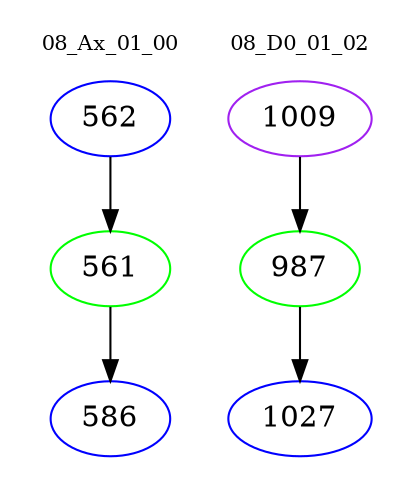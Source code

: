 digraph{
subgraph cluster_0 {
color = white
label = "08_Ax_01_00";
fontsize=10;
T0_562 [label="562", color="blue"]
T0_562 -> T0_561 [color="black"]
T0_561 [label="561", color="green"]
T0_561 -> T0_586 [color="black"]
T0_586 [label="586", color="blue"]
}
subgraph cluster_1 {
color = white
label = "08_D0_01_02";
fontsize=10;
T1_1009 [label="1009", color="purple"]
T1_1009 -> T1_987 [color="black"]
T1_987 [label="987", color="green"]
T1_987 -> T1_1027 [color="black"]
T1_1027 [label="1027", color="blue"]
}
}
